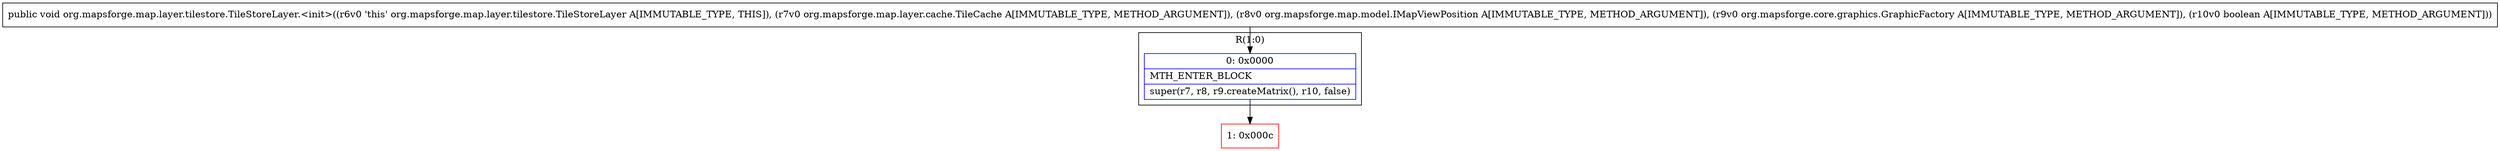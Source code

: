 digraph "CFG fororg.mapsforge.map.layer.tilestore.TileStoreLayer.\<init\>(Lorg\/mapsforge\/map\/layer\/cache\/TileCache;Lorg\/mapsforge\/map\/model\/IMapViewPosition;Lorg\/mapsforge\/core\/graphics\/GraphicFactory;Z)V" {
subgraph cluster_Region_1679497018 {
label = "R(1:0)";
node [shape=record,color=blue];
Node_0 [shape=record,label="{0\:\ 0x0000|MTH_ENTER_BLOCK\l|super(r7, r8, r9.createMatrix(), r10, false)\l}"];
}
Node_1 [shape=record,color=red,label="{1\:\ 0x000c}"];
MethodNode[shape=record,label="{public void org.mapsforge.map.layer.tilestore.TileStoreLayer.\<init\>((r6v0 'this' org.mapsforge.map.layer.tilestore.TileStoreLayer A[IMMUTABLE_TYPE, THIS]), (r7v0 org.mapsforge.map.layer.cache.TileCache A[IMMUTABLE_TYPE, METHOD_ARGUMENT]), (r8v0 org.mapsforge.map.model.IMapViewPosition A[IMMUTABLE_TYPE, METHOD_ARGUMENT]), (r9v0 org.mapsforge.core.graphics.GraphicFactory A[IMMUTABLE_TYPE, METHOD_ARGUMENT]), (r10v0 boolean A[IMMUTABLE_TYPE, METHOD_ARGUMENT])) }"];
MethodNode -> Node_0;
Node_0 -> Node_1;
}


